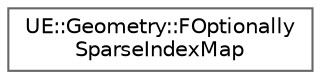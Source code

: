 digraph "Graphical Class Hierarchy"
{
 // INTERACTIVE_SVG=YES
 // LATEX_PDF_SIZE
  bgcolor="transparent";
  edge [fontname=Helvetica,fontsize=10,labelfontname=Helvetica,labelfontsize=10];
  node [fontname=Helvetica,fontsize=10,shape=box,height=0.2,width=0.4];
  rankdir="LR";
  Node0 [id="Node000000",label="UE::Geometry::FOptionally\lSparseIndexMap",height=0.2,width=0.4,color="grey40", fillcolor="white", style="filled",URL="$d0/da6/structUE_1_1Geometry_1_1FOptionallySparseIndexMap.html",tooltip="Index map that supports dense or sparse storage, or a simple formula-based map (e...."];
}
